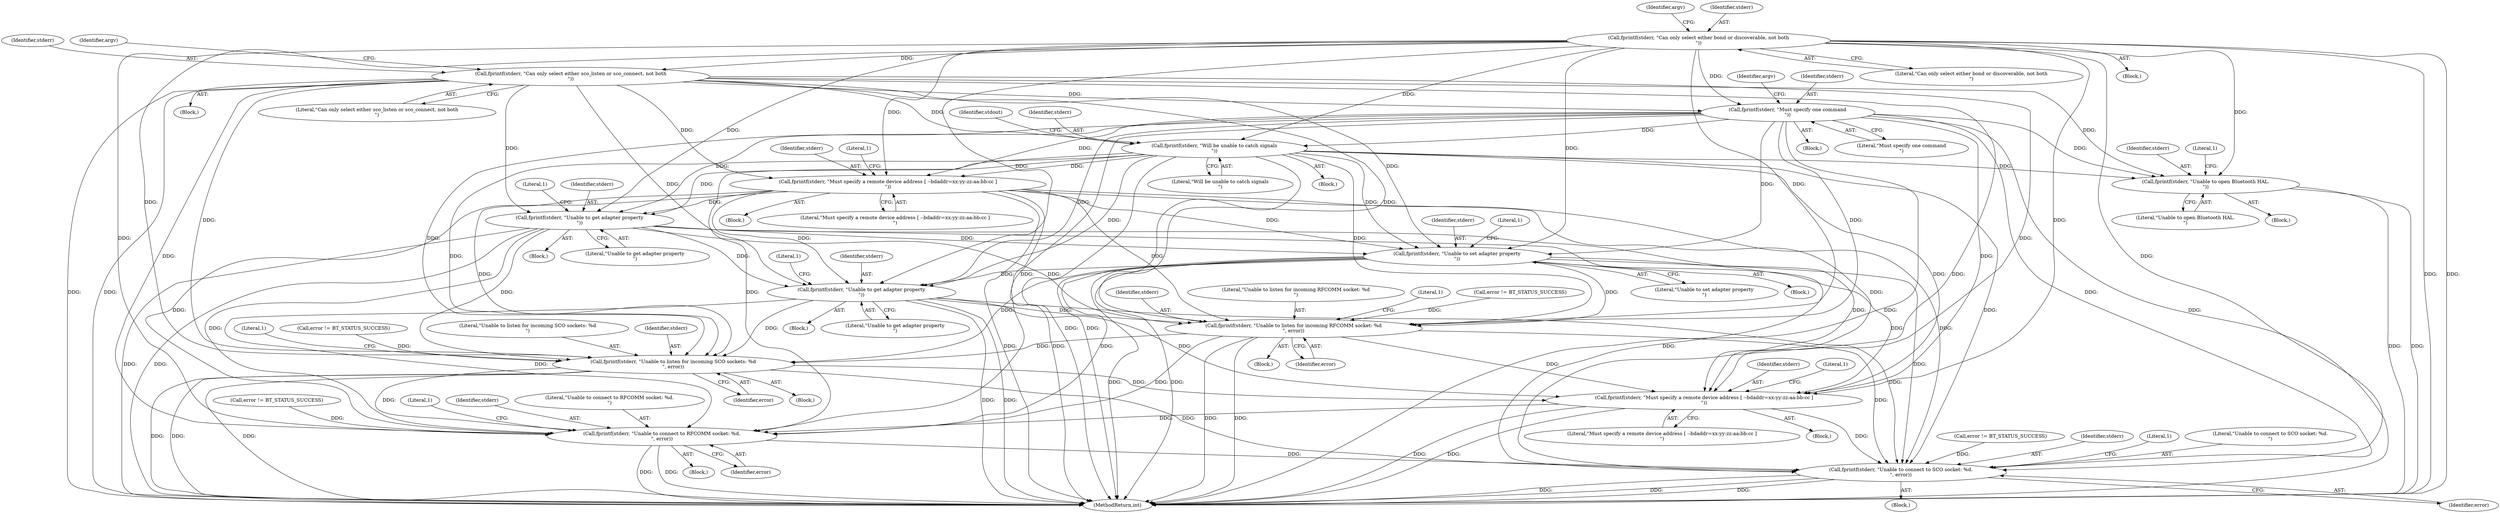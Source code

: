 digraph "0_Android_37c88107679d36c419572732b4af6e18bb2f7dce_6@API" {
"1000178" [label="(Call,fprintf(stderr, \"Will be unable to catch signals\n\"))"];
"1000120" [label="(Call,fprintf(stderr, \"Can only select either bond or discoverable, not both\n\"))"];
"1000132" [label="(Call,fprintf(stderr, \"Can only select either sco_listen or sco_connect, not both\n\"))"];
"1000164" [label="(Call,fprintf(stderr, \"Must specify one command\n\"))"];
"1000189" [label="(Call,fprintf(stderr, \"Unable to open Bluetooth HAL.\n\"))"];
"1000261" [label="(Call,fprintf(stderr, \"Must specify a remote device address [ --bdaddr=xx:yy:zz:aa:bb:cc ]\n\"))"];
"1000322" [label="(Call,fprintf(stderr, \"Unable to get adapter property\n\"))"];
"1000376" [label="(Call,fprintf(stderr, \"Unable to set adapter property\n\"))"];
"1000392" [label="(Call,fprintf(stderr, \"Unable to get adapter property\n\"))"];
"1000449" [label="(Call,fprintf(stderr, \"Unable to listen for incoming RFCOMM socket: %d\n\", error))"];
"1000474" [label="(Call,fprintf(stderr, \"Unable to listen for incoming SCO sockets: %d\n\", error))"];
"1000493" [label="(Call,fprintf(stderr, \"Must specify a remote device address [ --bdaddr=xx:yy:zz:aa:bb:cc ]\n\"))"];
"1000533" [label="(Call,fprintf(stderr, \"Unable to connect to RFCOMM socket: %d.\n\", error))"];
"1000564" [label="(Call,fprintf(stderr, \"Unable to connect to SCO socket: %d.\n\", error))"];
"1000165" [label="(Identifier,stderr)"];
"1000392" [label="(Call,fprintf(stderr, \"Unable to get adapter property\n\"))"];
"1000191" [label="(Literal,\"Unable to open Bluetooth HAL.\n\")"];
"1000177" [label="(Block,)"];
"1000260" [label="(Block,)"];
"1000377" [label="(Identifier,stderr)"];
"1000164" [label="(Call,fprintf(stderr, \"Must specify one command\n\"))"];
"1000122" [label="(Literal,\"Can only select either bond or discoverable, not both\n\")"];
"1000394" [label="(Literal,\"Unable to get adapter property\n\")"];
"1000445" [label="(Call,error != BT_STATUS_SUCCESS)"];
"1000323" [label="(Identifier,stderr)"];
"1000380" [label="(Literal,1)"];
"1000450" [label="(Identifier,stderr)"];
"1000169" [label="(Identifier,argv)"];
"1000536" [label="(Identifier,error)"];
"1000179" [label="(Identifier,stderr)"];
"1000321" [label="(Block,)"];
"1000494" [label="(Identifier,stderr)"];
"1000474" [label="(Call,fprintf(stderr, \"Unable to listen for incoming SCO sockets: %d\n\", error))"];
"1000263" [label="(Literal,\"Must specify a remote device address [ --bdaddr=xx:yy:zz:aa:bb:cc ]\n\")"];
"1000180" [label="(Literal,\"Will be unable to catch signals\n\")"];
"1000393" [label="(Identifier,stderr)"];
"1000166" [label="(Literal,\"Must specify one command\n\")"];
"1000322" [label="(Call,fprintf(stderr, \"Unable to get adapter property\n\"))"];
"1000324" [label="(Literal,\"Unable to get adapter property\n\")"];
"1000452" [label="(Identifier,error)"];
"1000448" [label="(Block,)"];
"1000375" [label="(Block,)"];
"1000493" [label="(Call,fprintf(stderr, \"Must specify a remote device address [ --bdaddr=xx:yy:zz:aa:bb:cc ]\n\"))"];
"1000125" [label="(Identifier,argv)"];
"1000529" [label="(Call,error != BT_STATUS_SUCCESS)"];
"1000563" [label="(Block,)"];
"1000560" [label="(Call,error != BT_STATUS_SUCCESS)"];
"1000565" [label="(Identifier,stderr)"];
"1000451" [label="(Literal,\"Unable to listen for incoming RFCOMM socket: %d\n\")"];
"1000495" [label="(Literal,\"Must specify a remote device address [ --bdaddr=xx:yy:zz:aa:bb:cc ]\n\")"];
"1000262" [label="(Identifier,stderr)"];
"1000569" [label="(Literal,1)"];
"1000564" [label="(Call,fprintf(stderr, \"Unable to connect to SCO socket: %d.\n\", error))"];
"1000479" [label="(Literal,1)"];
"1000133" [label="(Identifier,stderr)"];
"1000470" [label="(Call,error != BT_STATUS_SUCCESS)"];
"1000193" [label="(Literal,1)"];
"1000566" [label="(Literal,\"Unable to connect to SCO socket: %d.\n\")"];
"1000131" [label="(Block,)"];
"1000476" [label="(Literal,\"Unable to listen for incoming SCO sockets: %d\n\")"];
"1000178" [label="(Call,fprintf(stderr, \"Will be unable to catch signals\n\"))"];
"1000190" [label="(Identifier,stderr)"];
"1000326" [label="(Literal,1)"];
"1000454" [label="(Literal,1)"];
"1000477" [label="(Identifier,error)"];
"1000261" [label="(Call,fprintf(stderr, \"Must specify a remote device address [ --bdaddr=xx:yy:zz:aa:bb:cc ]\n\"))"];
"1000182" [label="(Identifier,stdout)"];
"1000391" [label="(Block,)"];
"1000137" [label="(Identifier,argv)"];
"1000473" [label="(Block,)"];
"1000396" [label="(Literal,1)"];
"1000449" [label="(Call,fprintf(stderr, \"Unable to listen for incoming RFCOMM socket: %d\n\", error))"];
"1000533" [label="(Call,fprintf(stderr, \"Unable to connect to RFCOMM socket: %d.\n\", error))"];
"1000121" [label="(Identifier,stderr)"];
"1000492" [label="(Block,)"];
"1000538" [label="(Literal,1)"];
"1000567" [label="(Identifier,error)"];
"1000188" [label="(Block,)"];
"1000265" [label="(Literal,1)"];
"1000497" [label="(Literal,1)"];
"1000134" [label="(Literal,\"Can only select either sco_listen or sco_connect, not both\n\")"];
"1000578" [label="(MethodReturn,int)"];
"1000132" [label="(Call,fprintf(stderr, \"Can only select either sco_listen or sco_connect, not both\n\"))"];
"1000475" [label="(Identifier,stderr)"];
"1000378" [label="(Literal,\"Unable to set adapter property\n\")"];
"1000189" [label="(Call,fprintf(stderr, \"Unable to open Bluetooth HAL.\n\"))"];
"1000534" [label="(Identifier,stderr)"];
"1000535" [label="(Literal,\"Unable to connect to RFCOMM socket: %d.\n\")"];
"1000120" [label="(Call,fprintf(stderr, \"Can only select either bond or discoverable, not both\n\"))"];
"1000376" [label="(Call,fprintf(stderr, \"Unable to set adapter property\n\"))"];
"1000119" [label="(Block,)"];
"1000532" [label="(Block,)"];
"1000163" [label="(Block,)"];
"1000178" -> "1000177"  [label="AST: "];
"1000178" -> "1000180"  [label="CFG: "];
"1000179" -> "1000178"  [label="AST: "];
"1000180" -> "1000178"  [label="AST: "];
"1000182" -> "1000178"  [label="CFG: "];
"1000178" -> "1000578"  [label="DDG: "];
"1000178" -> "1000578"  [label="DDG: "];
"1000120" -> "1000178"  [label="DDG: "];
"1000132" -> "1000178"  [label="DDG: "];
"1000164" -> "1000178"  [label="DDG: "];
"1000178" -> "1000189"  [label="DDG: "];
"1000178" -> "1000261"  [label="DDG: "];
"1000178" -> "1000322"  [label="DDG: "];
"1000178" -> "1000376"  [label="DDG: "];
"1000178" -> "1000392"  [label="DDG: "];
"1000178" -> "1000449"  [label="DDG: "];
"1000178" -> "1000474"  [label="DDG: "];
"1000178" -> "1000493"  [label="DDG: "];
"1000178" -> "1000533"  [label="DDG: "];
"1000178" -> "1000564"  [label="DDG: "];
"1000120" -> "1000119"  [label="AST: "];
"1000120" -> "1000122"  [label="CFG: "];
"1000121" -> "1000120"  [label="AST: "];
"1000122" -> "1000120"  [label="AST: "];
"1000125" -> "1000120"  [label="CFG: "];
"1000120" -> "1000578"  [label="DDG: "];
"1000120" -> "1000578"  [label="DDG: "];
"1000120" -> "1000132"  [label="DDG: "];
"1000120" -> "1000164"  [label="DDG: "];
"1000120" -> "1000189"  [label="DDG: "];
"1000120" -> "1000261"  [label="DDG: "];
"1000120" -> "1000322"  [label="DDG: "];
"1000120" -> "1000376"  [label="DDG: "];
"1000120" -> "1000392"  [label="DDG: "];
"1000120" -> "1000449"  [label="DDG: "];
"1000120" -> "1000474"  [label="DDG: "];
"1000120" -> "1000493"  [label="DDG: "];
"1000120" -> "1000533"  [label="DDG: "];
"1000120" -> "1000564"  [label="DDG: "];
"1000132" -> "1000131"  [label="AST: "];
"1000132" -> "1000134"  [label="CFG: "];
"1000133" -> "1000132"  [label="AST: "];
"1000134" -> "1000132"  [label="AST: "];
"1000137" -> "1000132"  [label="CFG: "];
"1000132" -> "1000578"  [label="DDG: "];
"1000132" -> "1000578"  [label="DDG: "];
"1000132" -> "1000164"  [label="DDG: "];
"1000132" -> "1000189"  [label="DDG: "];
"1000132" -> "1000261"  [label="DDG: "];
"1000132" -> "1000322"  [label="DDG: "];
"1000132" -> "1000376"  [label="DDG: "];
"1000132" -> "1000392"  [label="DDG: "];
"1000132" -> "1000449"  [label="DDG: "];
"1000132" -> "1000474"  [label="DDG: "];
"1000132" -> "1000493"  [label="DDG: "];
"1000132" -> "1000533"  [label="DDG: "];
"1000132" -> "1000564"  [label="DDG: "];
"1000164" -> "1000163"  [label="AST: "];
"1000164" -> "1000166"  [label="CFG: "];
"1000165" -> "1000164"  [label="AST: "];
"1000166" -> "1000164"  [label="AST: "];
"1000169" -> "1000164"  [label="CFG: "];
"1000164" -> "1000578"  [label="DDG: "];
"1000164" -> "1000578"  [label="DDG: "];
"1000164" -> "1000189"  [label="DDG: "];
"1000164" -> "1000261"  [label="DDG: "];
"1000164" -> "1000322"  [label="DDG: "];
"1000164" -> "1000376"  [label="DDG: "];
"1000164" -> "1000392"  [label="DDG: "];
"1000164" -> "1000449"  [label="DDG: "];
"1000164" -> "1000474"  [label="DDG: "];
"1000164" -> "1000493"  [label="DDG: "];
"1000164" -> "1000533"  [label="DDG: "];
"1000164" -> "1000564"  [label="DDG: "];
"1000189" -> "1000188"  [label="AST: "];
"1000189" -> "1000191"  [label="CFG: "];
"1000190" -> "1000189"  [label="AST: "];
"1000191" -> "1000189"  [label="AST: "];
"1000193" -> "1000189"  [label="CFG: "];
"1000189" -> "1000578"  [label="DDG: "];
"1000189" -> "1000578"  [label="DDG: "];
"1000261" -> "1000260"  [label="AST: "];
"1000261" -> "1000263"  [label="CFG: "];
"1000262" -> "1000261"  [label="AST: "];
"1000263" -> "1000261"  [label="AST: "];
"1000265" -> "1000261"  [label="CFG: "];
"1000261" -> "1000578"  [label="DDG: "];
"1000261" -> "1000578"  [label="DDG: "];
"1000261" -> "1000322"  [label="DDG: "];
"1000261" -> "1000376"  [label="DDG: "];
"1000261" -> "1000392"  [label="DDG: "];
"1000261" -> "1000449"  [label="DDG: "];
"1000261" -> "1000474"  [label="DDG: "];
"1000261" -> "1000493"  [label="DDG: "];
"1000261" -> "1000533"  [label="DDG: "];
"1000261" -> "1000564"  [label="DDG: "];
"1000322" -> "1000321"  [label="AST: "];
"1000322" -> "1000324"  [label="CFG: "];
"1000323" -> "1000322"  [label="AST: "];
"1000324" -> "1000322"  [label="AST: "];
"1000326" -> "1000322"  [label="CFG: "];
"1000322" -> "1000578"  [label="DDG: "];
"1000322" -> "1000578"  [label="DDG: "];
"1000322" -> "1000376"  [label="DDG: "];
"1000322" -> "1000392"  [label="DDG: "];
"1000322" -> "1000449"  [label="DDG: "];
"1000322" -> "1000474"  [label="DDG: "];
"1000322" -> "1000493"  [label="DDG: "];
"1000322" -> "1000533"  [label="DDG: "];
"1000322" -> "1000564"  [label="DDG: "];
"1000376" -> "1000375"  [label="AST: "];
"1000376" -> "1000378"  [label="CFG: "];
"1000377" -> "1000376"  [label="AST: "];
"1000378" -> "1000376"  [label="AST: "];
"1000380" -> "1000376"  [label="CFG: "];
"1000376" -> "1000578"  [label="DDG: "];
"1000376" -> "1000578"  [label="DDG: "];
"1000376" -> "1000392"  [label="DDG: "];
"1000376" -> "1000449"  [label="DDG: "];
"1000376" -> "1000474"  [label="DDG: "];
"1000376" -> "1000493"  [label="DDG: "];
"1000376" -> "1000533"  [label="DDG: "];
"1000376" -> "1000564"  [label="DDG: "];
"1000392" -> "1000391"  [label="AST: "];
"1000392" -> "1000394"  [label="CFG: "];
"1000393" -> "1000392"  [label="AST: "];
"1000394" -> "1000392"  [label="AST: "];
"1000396" -> "1000392"  [label="CFG: "];
"1000392" -> "1000578"  [label="DDG: "];
"1000392" -> "1000578"  [label="DDG: "];
"1000392" -> "1000449"  [label="DDG: "];
"1000392" -> "1000474"  [label="DDG: "];
"1000392" -> "1000493"  [label="DDG: "];
"1000392" -> "1000533"  [label="DDG: "];
"1000392" -> "1000564"  [label="DDG: "];
"1000449" -> "1000448"  [label="AST: "];
"1000449" -> "1000452"  [label="CFG: "];
"1000450" -> "1000449"  [label="AST: "];
"1000451" -> "1000449"  [label="AST: "];
"1000452" -> "1000449"  [label="AST: "];
"1000454" -> "1000449"  [label="CFG: "];
"1000449" -> "1000578"  [label="DDG: "];
"1000449" -> "1000578"  [label="DDG: "];
"1000445" -> "1000449"  [label="DDG: "];
"1000449" -> "1000474"  [label="DDG: "];
"1000449" -> "1000493"  [label="DDG: "];
"1000449" -> "1000533"  [label="DDG: "];
"1000449" -> "1000564"  [label="DDG: "];
"1000474" -> "1000473"  [label="AST: "];
"1000474" -> "1000477"  [label="CFG: "];
"1000475" -> "1000474"  [label="AST: "];
"1000476" -> "1000474"  [label="AST: "];
"1000477" -> "1000474"  [label="AST: "];
"1000479" -> "1000474"  [label="CFG: "];
"1000474" -> "1000578"  [label="DDG: "];
"1000474" -> "1000578"  [label="DDG: "];
"1000474" -> "1000578"  [label="DDG: "];
"1000470" -> "1000474"  [label="DDG: "];
"1000474" -> "1000493"  [label="DDG: "];
"1000474" -> "1000533"  [label="DDG: "];
"1000474" -> "1000564"  [label="DDG: "];
"1000493" -> "1000492"  [label="AST: "];
"1000493" -> "1000495"  [label="CFG: "];
"1000494" -> "1000493"  [label="AST: "];
"1000495" -> "1000493"  [label="AST: "];
"1000497" -> "1000493"  [label="CFG: "];
"1000493" -> "1000578"  [label="DDG: "];
"1000493" -> "1000578"  [label="DDG: "];
"1000493" -> "1000533"  [label="DDG: "];
"1000493" -> "1000564"  [label="DDG: "];
"1000533" -> "1000532"  [label="AST: "];
"1000533" -> "1000536"  [label="CFG: "];
"1000534" -> "1000533"  [label="AST: "];
"1000535" -> "1000533"  [label="AST: "];
"1000536" -> "1000533"  [label="AST: "];
"1000538" -> "1000533"  [label="CFG: "];
"1000533" -> "1000578"  [label="DDG: "];
"1000533" -> "1000578"  [label="DDG: "];
"1000529" -> "1000533"  [label="DDG: "];
"1000533" -> "1000564"  [label="DDG: "];
"1000564" -> "1000563"  [label="AST: "];
"1000564" -> "1000567"  [label="CFG: "];
"1000565" -> "1000564"  [label="AST: "];
"1000566" -> "1000564"  [label="AST: "];
"1000567" -> "1000564"  [label="AST: "];
"1000569" -> "1000564"  [label="CFG: "];
"1000564" -> "1000578"  [label="DDG: "];
"1000564" -> "1000578"  [label="DDG: "];
"1000564" -> "1000578"  [label="DDG: "];
"1000560" -> "1000564"  [label="DDG: "];
}

